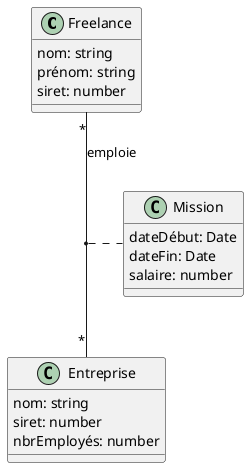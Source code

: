 Un freelance (caractérisé par son nom, son prénom, son numéro SIRET)
peut travailler pour plusieurs entreprises (nom, numéro SIRET, nb. employés).
Une entreprise peut embaucher plusieurs freelances.
On cherche à modéliser les dates de début et fin des des missions des freelances
ainsi que le salaire obtenu pour la mission.
Indice : se renseigner sur les classe d'association.

@startuml

class Freelance {
    nom: string
    prénom: string
    siret: number
}
class Entreprise {
    nom: string
    siret: number
    nbrEmployés: number
}
class Mission {
    dateDébut: Date
    dateFin: Date
    salaire: number
}

Freelance "*" -- "*" Entreprise: emploie
(Freelance, Entreprise) . Mission

@enduml